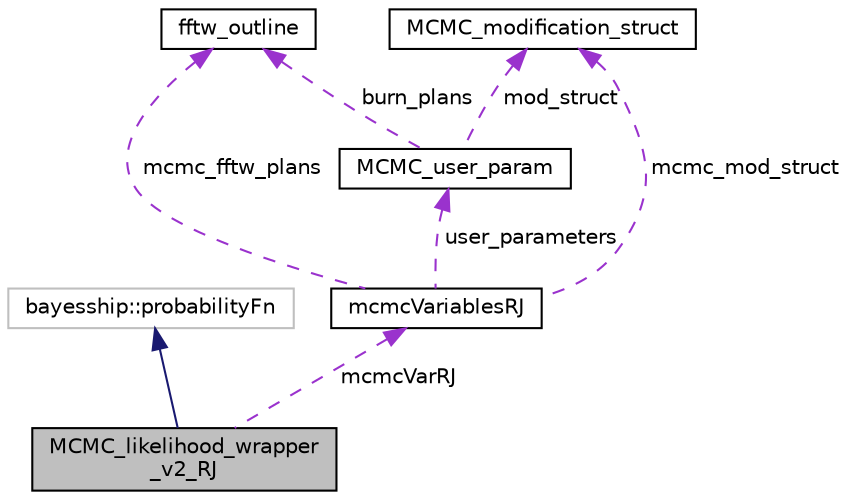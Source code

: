 digraph "MCMC_likelihood_wrapper_v2_RJ"
{
  edge [fontname="Helvetica",fontsize="10",labelfontname="Helvetica",labelfontsize="10"];
  node [fontname="Helvetica",fontsize="10",shape=record];
  Node2 [label="MCMC_likelihood_wrapper\l_v2_RJ",height=0.2,width=0.4,color="black", fillcolor="grey75", style="filled", fontcolor="black"];
  Node3 -> Node2 [dir="back",color="midnightblue",fontsize="10",style="solid",fontname="Helvetica"];
  Node3 [label="bayesship::probabilityFn",height=0.2,width=0.4,color="grey75", fillcolor="white", style="filled"];
  Node4 -> Node2 [dir="back",color="darkorchid3",fontsize="10",style="dashed",label=" mcmcVarRJ" ,fontname="Helvetica"];
  Node4 [label="mcmcVariablesRJ",height=0.2,width=0.4,color="black", fillcolor="white", style="filled",URL="$db/d96/structmcmcVariablesRJ.html"];
  Node5 -> Node4 [dir="back",color="darkorchid3",fontsize="10",style="dashed",label=" user_parameters" ,fontname="Helvetica"];
  Node5 [label="MCMC_user_param",height=0.2,width=0.4,color="black", fillcolor="white", style="filled",URL="$de/d65/structMCMC__user__param.html"];
  Node6 -> Node5 [dir="back",color="darkorchid3",fontsize="10",style="dashed",label=" burn_plans" ,fontname="Helvetica"];
  Node6 [label="fftw_outline",height=0.2,width=0.4,color="black", fillcolor="white", style="filled",URL="$d3/d20/structfftw__outline.html"];
  Node7 -> Node5 [dir="back",color="darkorchid3",fontsize="10",style="dashed",label=" mod_struct" ,fontname="Helvetica"];
  Node7 [label="MCMC_modification_struct",height=0.2,width=0.4,color="black", fillcolor="white", style="filled",URL="$dd/da5/structMCMC__modification__struct.html"];
  Node6 -> Node4 [dir="back",color="darkorchid3",fontsize="10",style="dashed",label=" mcmc_fftw_plans" ,fontname="Helvetica"];
  Node7 -> Node4 [dir="back",color="darkorchid3",fontsize="10",style="dashed",label=" mcmc_mod_struct" ,fontname="Helvetica"];
}
